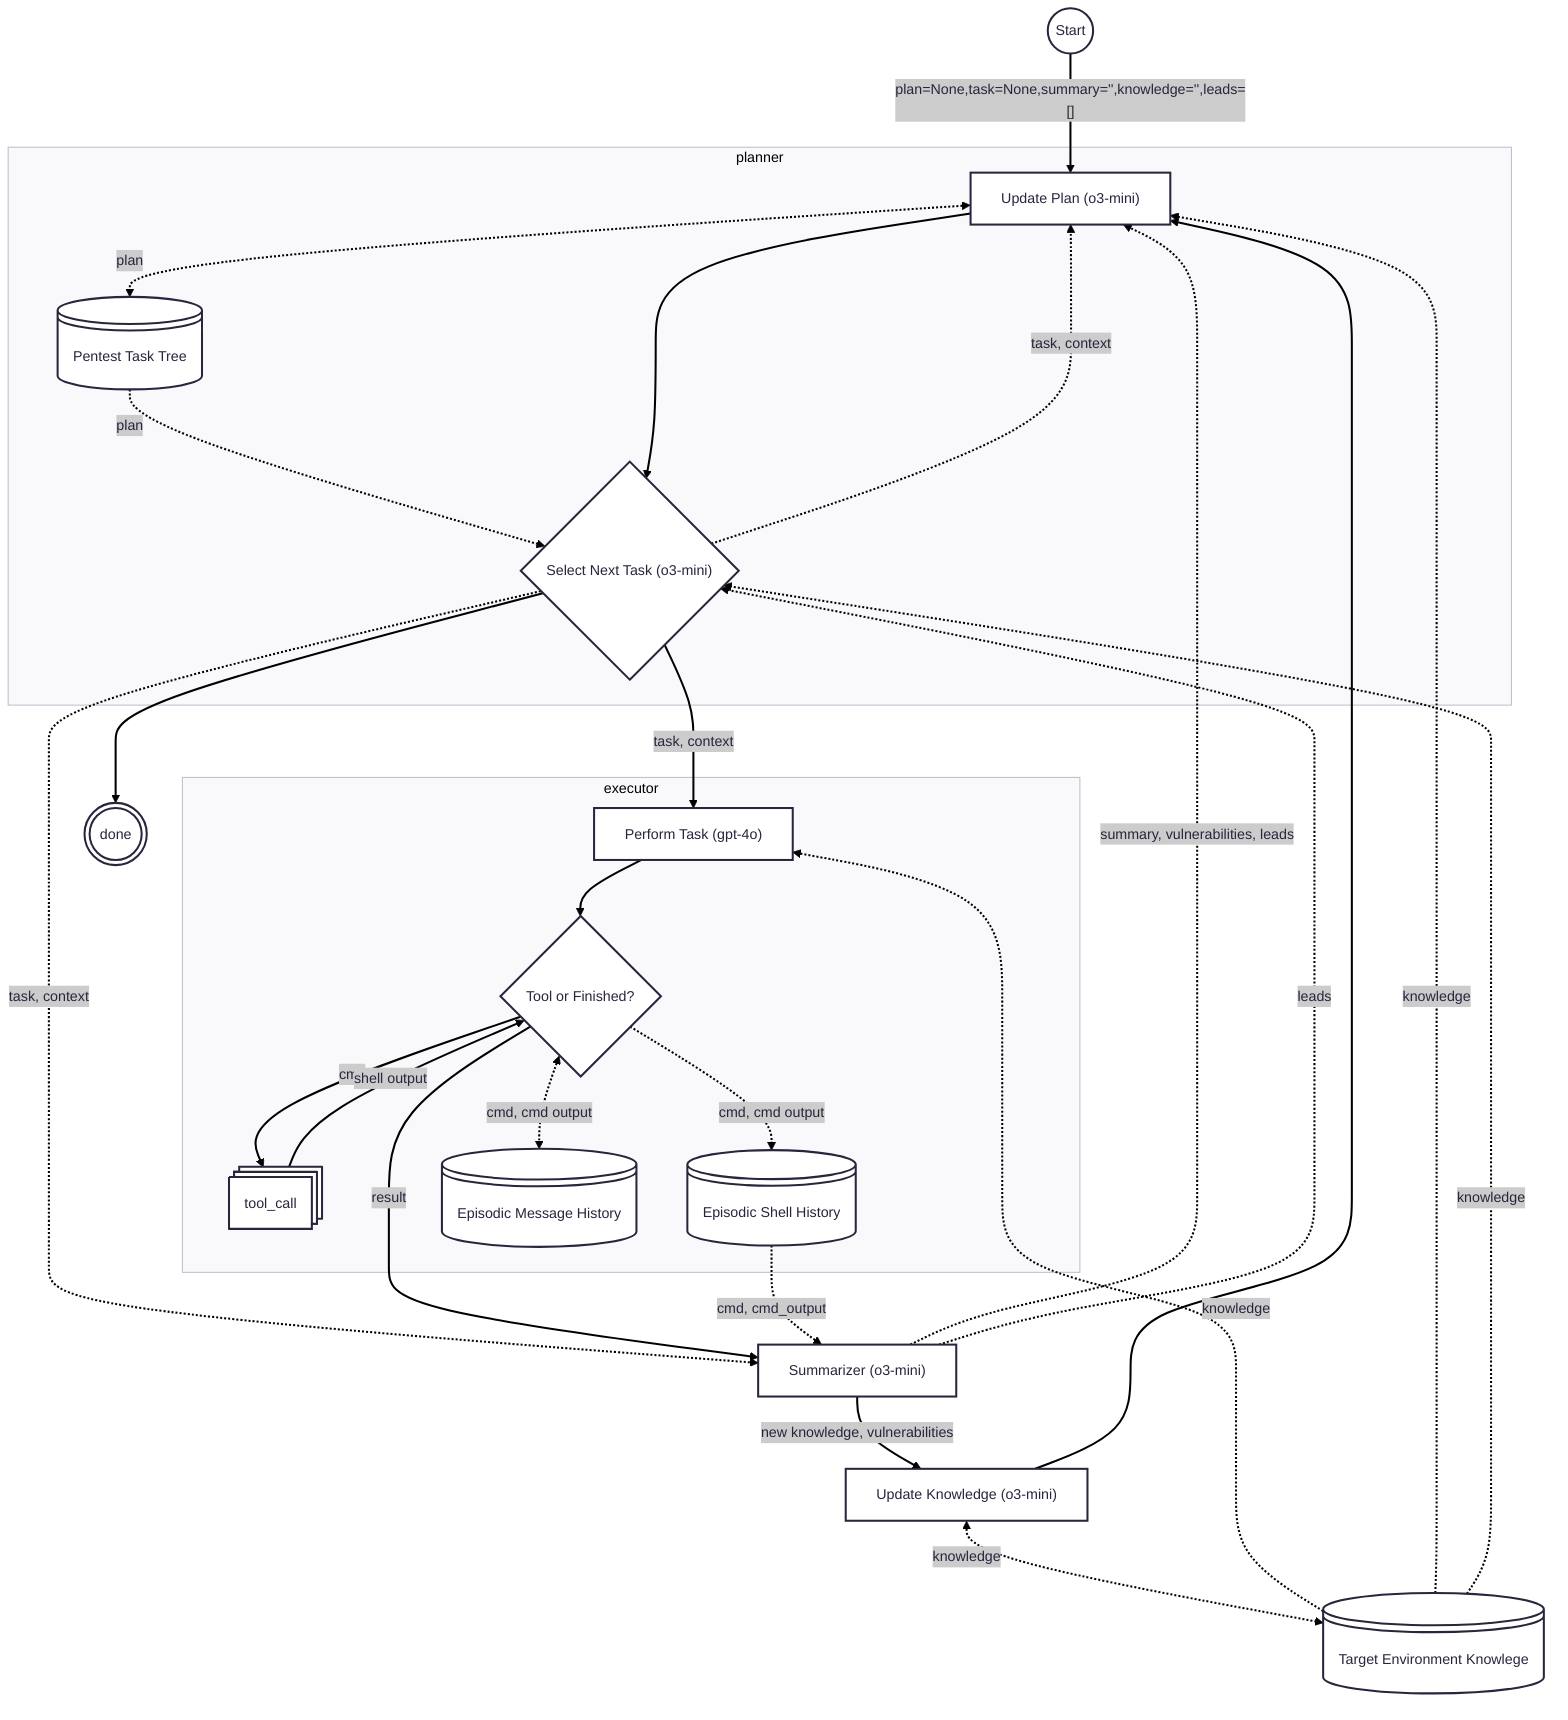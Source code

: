 ---
config:
  theme: redux
---
flowchart TD
 subgraph planner["planner"]
        replan["Update Plan (o3-mini)"]
        next{"Select Next Task (o3-mini)"}
        ptt["Pentest Task Tree"]
  end
 subgraph executor["executor"]
        execute["Perform Task (gpt-4o)"]
        execute_decide{"Tool or Finished?"}
        tool_call["tool_call"]
        shell_history["Episodic Shell History"]
        message_history["Episodic Message History"]
  end
    start(("Start")) -- "plan=None,task=None,summary='',knowledge='',leads=[]" --> replan
    replan <-. plan .-> ptt
    ptt -. plan .-> next
    replan --> next
    next -- task, context --> execute
    next --> finish((("done")))
    next -. task, context .-> summarizer["Summarizer (o3-mini)"] & replan
    execute --> execute_decide
    execute_decide -- cmd --> tool_call
    tool_call -- shell output --> execute_decide
    execute_decide -- result --> summarizer
    summarizer -. summary, vulnerabilities, leads .-> replan
    findings["Target Environment Knowlege"] -. knowledge .-> execute & replan & next
    execute_decide <-. cmd, cmd output .-> message_history
    execute_decide -. cmd, cmd output .-> shell_history
    shell_history -. cmd, cmd_output .-> summarizer
    summarizer -- new knowledge, vulnerabilities --> update_knowledge["Update Knowledge (o3-mini)"]
    summarizer -. leads .-> next
    update_knowledge <-. knowledge .-> findings
    update_knowledge --> replan
    ptt@{ shape: lin-cyl}
    tool_call@{ shape: procs}
    shell_history@{ shape: lin-cyl}
    message_history@{ shape: lin-cyl}
    findings@{ shape: lin-cyl}